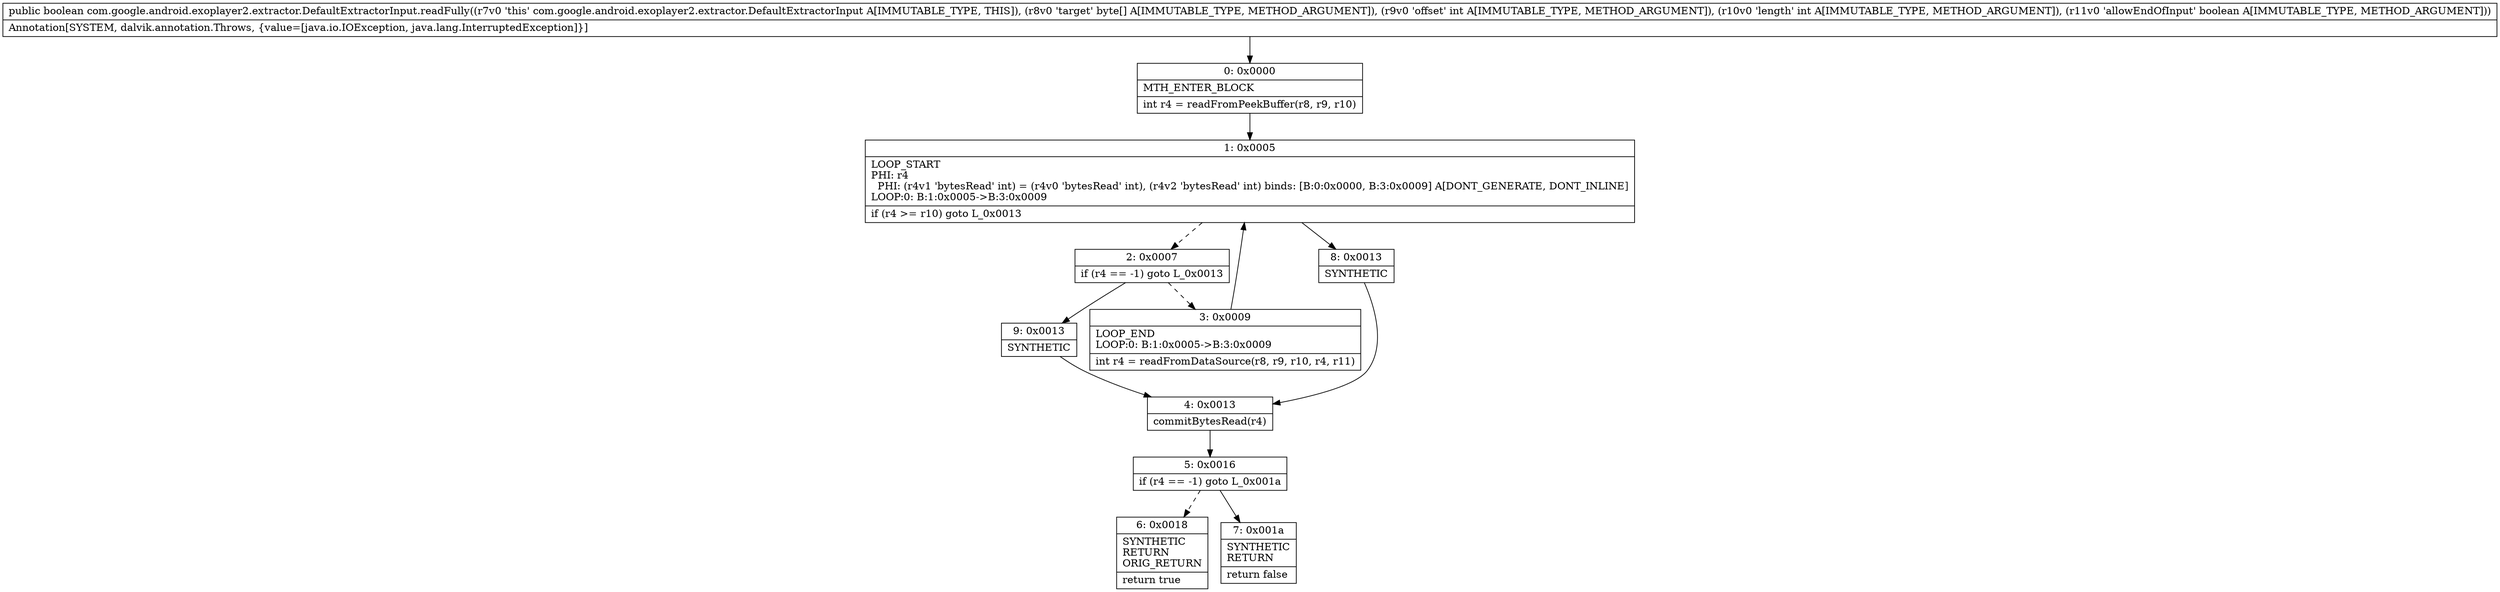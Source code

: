 digraph "CFG forcom.google.android.exoplayer2.extractor.DefaultExtractorInput.readFully([BIIZ)Z" {
Node_0 [shape=record,label="{0\:\ 0x0000|MTH_ENTER_BLOCK\l|int r4 = readFromPeekBuffer(r8, r9, r10)\l}"];
Node_1 [shape=record,label="{1\:\ 0x0005|LOOP_START\lPHI: r4 \l  PHI: (r4v1 'bytesRead' int) = (r4v0 'bytesRead' int), (r4v2 'bytesRead' int) binds: [B:0:0x0000, B:3:0x0009] A[DONT_GENERATE, DONT_INLINE]\lLOOP:0: B:1:0x0005\-\>B:3:0x0009\l|if (r4 \>= r10) goto L_0x0013\l}"];
Node_2 [shape=record,label="{2\:\ 0x0007|if (r4 == \-1) goto L_0x0013\l}"];
Node_3 [shape=record,label="{3\:\ 0x0009|LOOP_END\lLOOP:0: B:1:0x0005\-\>B:3:0x0009\l|int r4 = readFromDataSource(r8, r9, r10, r4, r11)\l}"];
Node_4 [shape=record,label="{4\:\ 0x0013|commitBytesRead(r4)\l}"];
Node_5 [shape=record,label="{5\:\ 0x0016|if (r4 == \-1) goto L_0x001a\l}"];
Node_6 [shape=record,label="{6\:\ 0x0018|SYNTHETIC\lRETURN\lORIG_RETURN\l|return true\l}"];
Node_7 [shape=record,label="{7\:\ 0x001a|SYNTHETIC\lRETURN\l|return false\l}"];
Node_8 [shape=record,label="{8\:\ 0x0013|SYNTHETIC\l}"];
Node_9 [shape=record,label="{9\:\ 0x0013|SYNTHETIC\l}"];
MethodNode[shape=record,label="{public boolean com.google.android.exoplayer2.extractor.DefaultExtractorInput.readFully((r7v0 'this' com.google.android.exoplayer2.extractor.DefaultExtractorInput A[IMMUTABLE_TYPE, THIS]), (r8v0 'target' byte[] A[IMMUTABLE_TYPE, METHOD_ARGUMENT]), (r9v0 'offset' int A[IMMUTABLE_TYPE, METHOD_ARGUMENT]), (r10v0 'length' int A[IMMUTABLE_TYPE, METHOD_ARGUMENT]), (r11v0 'allowEndOfInput' boolean A[IMMUTABLE_TYPE, METHOD_ARGUMENT]))  | Annotation[SYSTEM, dalvik.annotation.Throws, \{value=[java.io.IOException, java.lang.InterruptedException]\}]\l}"];
MethodNode -> Node_0;
Node_0 -> Node_1;
Node_1 -> Node_2[style=dashed];
Node_1 -> Node_8;
Node_2 -> Node_3[style=dashed];
Node_2 -> Node_9;
Node_3 -> Node_1;
Node_4 -> Node_5;
Node_5 -> Node_6[style=dashed];
Node_5 -> Node_7;
Node_8 -> Node_4;
Node_9 -> Node_4;
}


